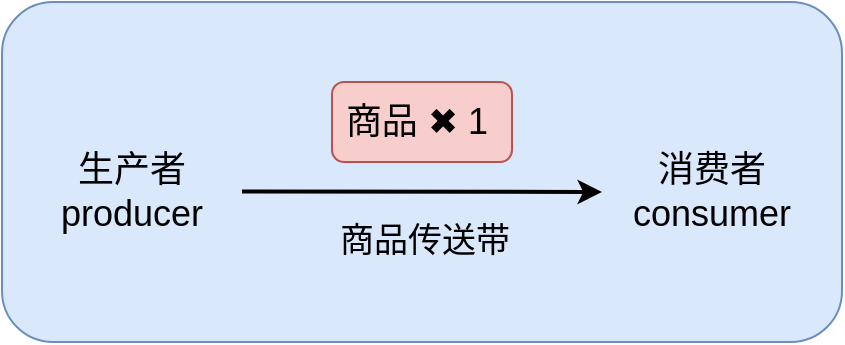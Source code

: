 <mxfile version="14.8.6" type="device"><diagram id="De9e3fnv1roKkU7GNthZ" name="Page-1"><mxGraphModel dx="716" dy="339" grid="1" gridSize="10" guides="1" tooltips="1" connect="1" arrows="1" fold="1" page="1" pageScale="1" pageWidth="827" pageHeight="1169" math="0" shadow="0"><root><mxCell id="0"/><mxCell id="1" parent="0"/><mxCell id="xu3kmozka1FET8-98lj5-9" value="" style="rounded=1;whiteSpace=wrap;html=1;fillColor=#dae8fc;strokeColor=#6c8ebf;" vertex="1" parent="1"><mxGeometry x="50" y="190" width="420" height="170" as="geometry"/></mxCell><mxCell id="xu3kmozka1FET8-98lj5-5" value="" style="rounded=1;whiteSpace=wrap;html=1;fillColor=#f8cecc;strokeColor=#b85450;" vertex="1" parent="1"><mxGeometry x="215" y="230" width="90" height="40" as="geometry"/></mxCell><mxCell id="xu3kmozka1FET8-98lj5-1" value="&lt;font style=&quot;font-size: 18px&quot;&gt;生产者&lt;br&gt;producer&lt;/font&gt;" style="text;html=1;strokeColor=none;fillColor=none;align=center;verticalAlign=middle;whiteSpace=wrap;rounded=0;" vertex="1" parent="1"><mxGeometry x="70" y="270" width="90" height="30" as="geometry"/></mxCell><mxCell id="xu3kmozka1FET8-98lj5-2" value="&lt;font style=&quot;font-size: 18px&quot;&gt;消费者consumer&lt;/font&gt;" style="text;html=1;strokeColor=none;fillColor=none;align=center;verticalAlign=middle;whiteSpace=wrap;rounded=0;" vertex="1" parent="1"><mxGeometry x="370" y="270" width="70" height="30" as="geometry"/></mxCell><mxCell id="xu3kmozka1FET8-98lj5-3" value="" style="endArrow=classic;html=1;strokeWidth=2;" edge="1" parent="1"><mxGeometry width="50" height="50" relative="1" as="geometry"><mxPoint x="170" y="284.71" as="sourcePoint"/><mxPoint x="350" y="285" as="targetPoint"/></mxGeometry></mxCell><mxCell id="xu3kmozka1FET8-98lj5-6" value="&lt;font style=&quot;font-size: 18px&quot;&gt;商品 ✖ 1&lt;/font&gt;" style="text;html=1;strokeColor=none;fillColor=none;align=center;verticalAlign=middle;whiteSpace=wrap;rounded=0;" vertex="1" parent="1"><mxGeometry x="210" y="226.25" width="95" height="47.5" as="geometry"/></mxCell><mxCell id="xu3kmozka1FET8-98lj5-7" value="&lt;font style=&quot;font-size: 17px&quot;&gt;商品传送带&lt;/font&gt;" style="text;html=1;strokeColor=none;fillColor=none;align=center;verticalAlign=middle;whiteSpace=wrap;rounded=0;" vertex="1" parent="1"><mxGeometry x="215" y="300" width="92.5" height="20" as="geometry"/></mxCell></root></mxGraphModel></diagram></mxfile>
